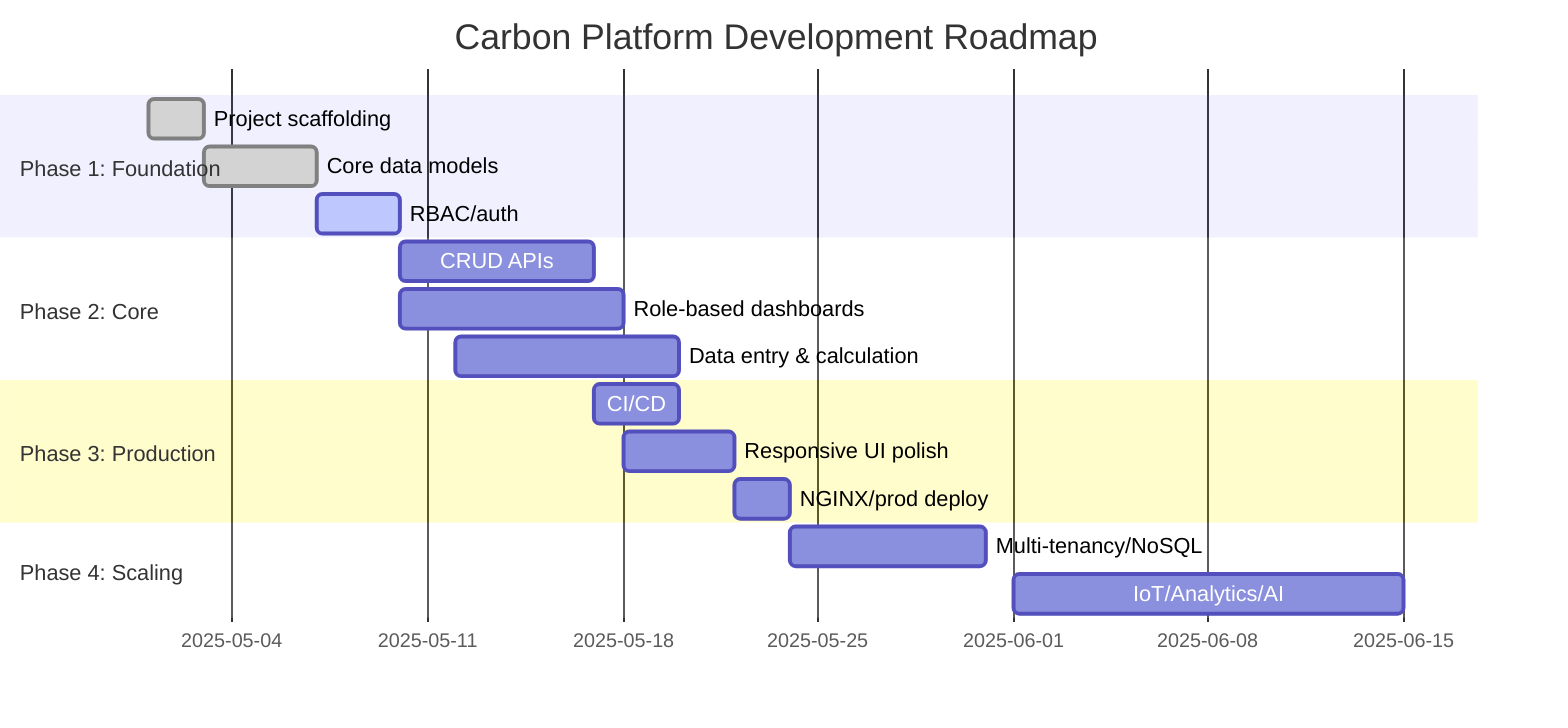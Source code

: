 %% Feature Roadmap Gantt Chart
gantt
    title Carbon Platform Development Roadmap
    dateFormat  YYYY-MM-DD
    section Phase 1: Foundation
    Project scaffolding         :done,    2025-05-01, 2025-05-03
    Core data models            :done,    2025-05-03, 2025-05-07
    RBAC/auth                   :active,  2025-05-07, 2025-05-10
    section Phase 2: Core
    CRUD APIs                   :         2025-05-10, 2025-05-17
    Role-based dashboards       :         2025-05-10, 2025-05-18
    Data entry & calculation    :         2025-05-12, 2025-05-20
    section Phase 3: Production
    CI/CD                       :         2025-05-17, 2025-05-20
    Responsive UI polish        :         2025-05-18, 2025-05-22
    NGINX/prod deploy           :         2025-05-22, 2025-05-24
    section Phase 4: Scaling
    Multi-tenancy/NoSQL         :         2025-05-24, 2025-05-31
    IoT/Analytics/AI            :         2025-06-01, 2025-06-15